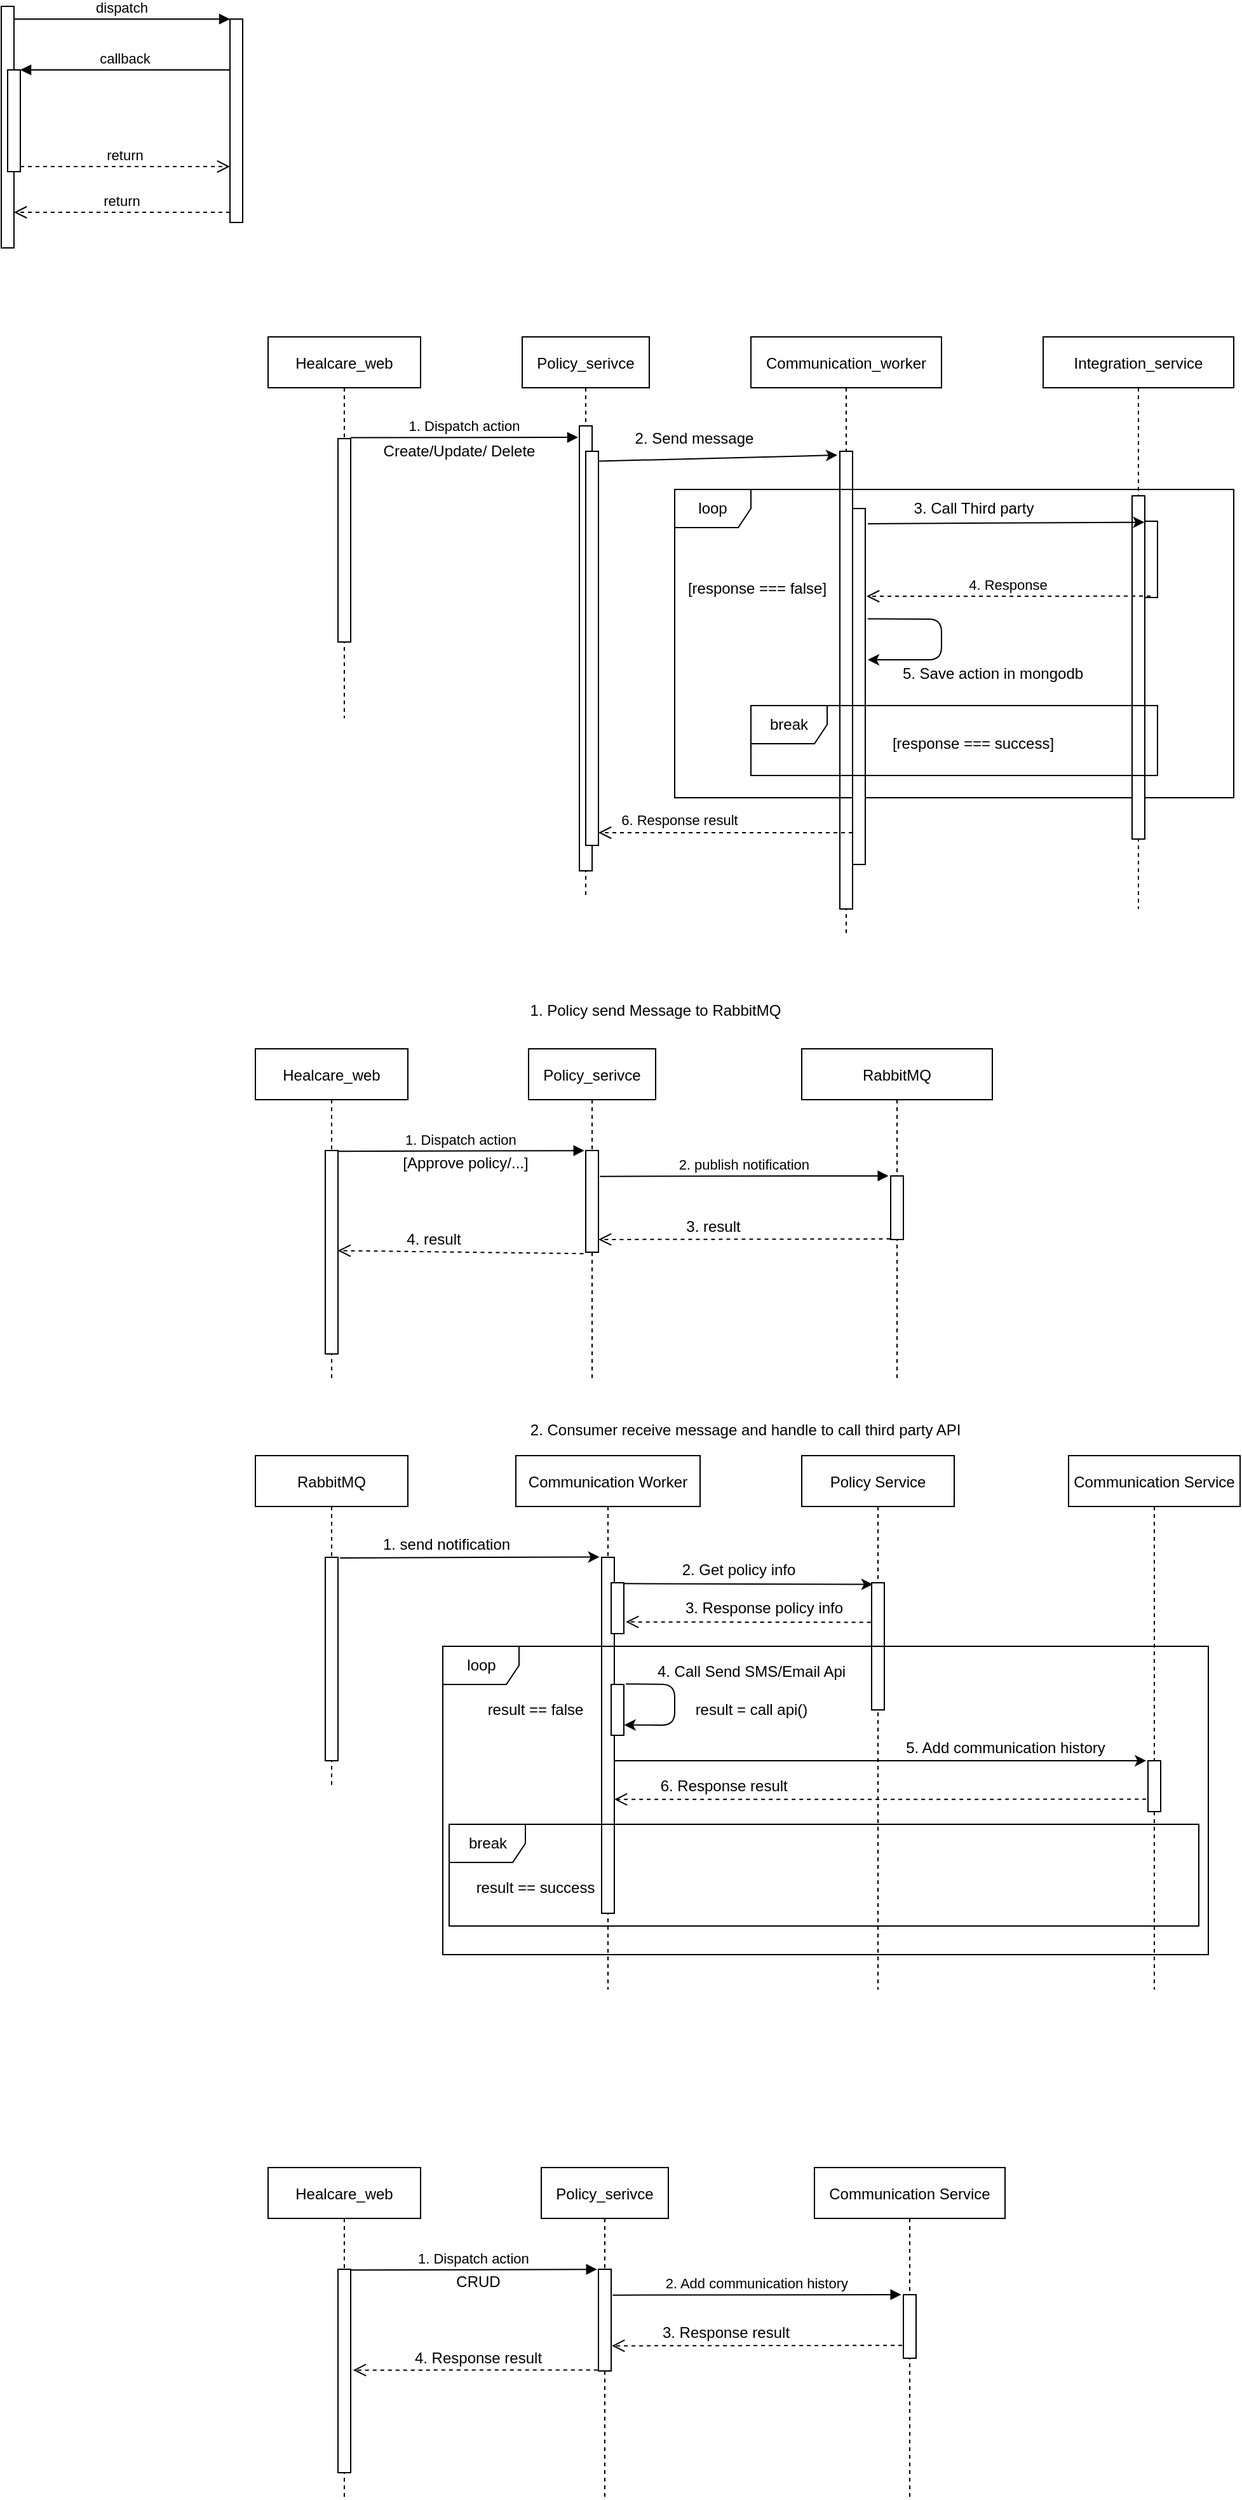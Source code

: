 <mxfile version="14.7.10" type="github">
  <diagram id="kgpKYQtTHZ0yAKxKKP6v" name="Page-1">
    <mxGraphModel dx="1417" dy="1433" grid="1" gridSize="10" guides="1" tooltips="1" connect="1" arrows="1" fold="1" page="1" pageScale="1" pageWidth="850" pageHeight="1100" math="0" shadow="0">
      <root>
        <mxCell id="0" />
        <mxCell id="1" parent="0" />
        <mxCell id="3nuBFxr9cyL0pnOWT2aG-1" value="Policy_serivce" style="shape=umlLifeline;perimeter=lifelinePerimeter;container=1;collapsible=0;recursiveResize=0;rounded=0;shadow=0;strokeWidth=1;" parent="1" vertex="1">
          <mxGeometry x="120" y="80" width="100" height="440" as="geometry" />
        </mxCell>
        <mxCell id="3nuBFxr9cyL0pnOWT2aG-2" value="" style="points=[];perimeter=orthogonalPerimeter;rounded=0;shadow=0;strokeWidth=1;" parent="3nuBFxr9cyL0pnOWT2aG-1" vertex="1">
          <mxGeometry x="45" y="70" width="10" height="350" as="geometry" />
        </mxCell>
        <mxCell id="3nuBFxr9cyL0pnOWT2aG-5" value="Communication_worker" style="shape=umlLifeline;perimeter=lifelinePerimeter;container=1;collapsible=0;recursiveResize=0;rounded=0;shadow=0;strokeWidth=1;" parent="1" vertex="1">
          <mxGeometry x="300" y="80" width="150" height="470" as="geometry" />
        </mxCell>
        <mxCell id="3nuBFxr9cyL0pnOWT2aG-6" value="" style="points=[];perimeter=orthogonalPerimeter;rounded=0;shadow=0;strokeWidth=1;" parent="3nuBFxr9cyL0pnOWT2aG-5" vertex="1">
          <mxGeometry x="70" y="90" width="10" height="360" as="geometry" />
        </mxCell>
        <mxCell id="o4c08-KEGbuTZJm9Iam8-4" value="" style="points=[];perimeter=orthogonalPerimeter;rounded=0;shadow=0;strokeWidth=1;" parent="1" vertex="1">
          <mxGeometry x="-290" y="-180" width="10" height="190" as="geometry" />
        </mxCell>
        <mxCell id="o4c08-KEGbuTZJm9Iam8-5" value="" style="points=[];perimeter=orthogonalPerimeter;rounded=0;shadow=0;strokeWidth=1;" parent="1" vertex="1">
          <mxGeometry x="-285" y="-130" width="10" height="80" as="geometry" />
        </mxCell>
        <mxCell id="o4c08-KEGbuTZJm9Iam8-6" value="" style="points=[];perimeter=orthogonalPerimeter;rounded=0;shadow=0;strokeWidth=1;" parent="1" vertex="1">
          <mxGeometry x="-110" y="-170" width="10" height="160" as="geometry" />
        </mxCell>
        <mxCell id="o4c08-KEGbuTZJm9Iam8-7" value="return" style="verticalAlign=bottom;endArrow=open;dashed=1;endSize=8;exitX=0;exitY=0.95;shadow=0;strokeWidth=1;" parent="1" source="o4c08-KEGbuTZJm9Iam8-6" target="o4c08-KEGbuTZJm9Iam8-4" edge="1">
          <mxGeometry relative="1" as="geometry">
            <mxPoint x="-180" y="-94" as="targetPoint" />
          </mxGeometry>
        </mxCell>
        <mxCell id="o4c08-KEGbuTZJm9Iam8-8" value="dispatch" style="verticalAlign=bottom;endArrow=block;entryX=0;entryY=0;shadow=0;strokeWidth=1;" parent="1" source="o4c08-KEGbuTZJm9Iam8-4" target="o4c08-KEGbuTZJm9Iam8-6" edge="1">
          <mxGeometry relative="1" as="geometry">
            <mxPoint x="-180" y="-170" as="sourcePoint" />
          </mxGeometry>
        </mxCell>
        <mxCell id="o4c08-KEGbuTZJm9Iam8-9" value="callback" style="verticalAlign=bottom;endArrow=block;entryX=1;entryY=0;shadow=0;strokeWidth=1;" parent="1" source="o4c08-KEGbuTZJm9Iam8-6" target="o4c08-KEGbuTZJm9Iam8-5" edge="1">
          <mxGeometry relative="1" as="geometry">
            <mxPoint x="-215" y="-130" as="sourcePoint" />
          </mxGeometry>
        </mxCell>
        <mxCell id="o4c08-KEGbuTZJm9Iam8-10" value="return" style="verticalAlign=bottom;endArrow=open;dashed=1;endSize=8;exitX=1;exitY=0.95;shadow=0;strokeWidth=1;" parent="1" source="o4c08-KEGbuTZJm9Iam8-5" target="o4c08-KEGbuTZJm9Iam8-6" edge="1">
          <mxGeometry relative="1" as="geometry">
            <mxPoint x="-215" y="-73" as="targetPoint" />
          </mxGeometry>
        </mxCell>
        <mxCell id="o4c08-KEGbuTZJm9Iam8-18" value="Healcare_web" style="shape=umlLifeline;perimeter=lifelinePerimeter;container=1;collapsible=0;recursiveResize=0;rounded=0;shadow=0;strokeWidth=1;" parent="1" vertex="1">
          <mxGeometry x="-80" y="80" width="120" height="300" as="geometry" />
        </mxCell>
        <mxCell id="o4c08-KEGbuTZJm9Iam8-19" value="" style="points=[];perimeter=orthogonalPerimeter;rounded=0;shadow=0;strokeWidth=1;" parent="o4c08-KEGbuTZJm9Iam8-18" vertex="1">
          <mxGeometry x="55" y="80" width="10" height="160" as="geometry" />
        </mxCell>
        <mxCell id="o4c08-KEGbuTZJm9Iam8-20" value="1. Dispatch action" style="verticalAlign=bottom;endArrow=block;shadow=0;strokeWidth=1;exitX=1;exitY=-0.005;exitDx=0;exitDy=0;exitPerimeter=0;" parent="1" source="o4c08-KEGbuTZJm9Iam8-19" edge="1">
          <mxGeometry relative="1" as="geometry">
            <mxPoint x="-10" y="160.0" as="sourcePoint" />
            <mxPoint x="164" y="159" as="targetPoint" />
          </mxGeometry>
        </mxCell>
        <mxCell id="o4c08-KEGbuTZJm9Iam8-22" value="Create/Update/ Delete" style="text;html=1;align=center;verticalAlign=middle;resizable=0;points=[];autosize=1;strokeColor=none;" parent="1" vertex="1">
          <mxGeometry x="5" y="160" width="130" height="20" as="geometry" />
        </mxCell>
        <mxCell id="o4c08-KEGbuTZJm9Iam8-24" value="" style="points=[];perimeter=orthogonalPerimeter;rounded=0;shadow=0;strokeWidth=1;" parent="1" vertex="1">
          <mxGeometry x="170" y="170" width="10" height="310" as="geometry" />
        </mxCell>
        <mxCell id="o4c08-KEGbuTZJm9Iam8-25" value="" style="endArrow=classic;html=1;exitX=1.014;exitY=0.025;exitDx=0;exitDy=0;exitPerimeter=0;" parent="1" source="o4c08-KEGbuTZJm9Iam8-24" edge="1">
          <mxGeometry width="50" height="50" relative="1" as="geometry">
            <mxPoint x="220" y="190" as="sourcePoint" />
            <mxPoint x="368" y="173" as="targetPoint" />
          </mxGeometry>
        </mxCell>
        <mxCell id="o4c08-KEGbuTZJm9Iam8-27" value="2. Send message" style="text;html=1;align=center;verticalAlign=middle;resizable=0;points=[];autosize=1;strokeColor=none;" parent="1" vertex="1">
          <mxGeometry x="200" y="150" width="110" height="20" as="geometry" />
        </mxCell>
        <mxCell id="o4c08-KEGbuTZJm9Iam8-31" value="loop" style="shape=umlFrame;whiteSpace=wrap;html=1;" parent="1" vertex="1">
          <mxGeometry x="240" y="200" width="440" height="242.5" as="geometry" />
        </mxCell>
        <mxCell id="o4c08-KEGbuTZJm9Iam8-32" value="" style="verticalAlign=bottom;endArrow=open;dashed=1;endSize=8;shadow=0;strokeWidth=1;" parent="1" source="o4c08-KEGbuTZJm9Iam8-35" edge="1">
          <mxGeometry relative="1" as="geometry">
            <mxPoint x="180" y="470" as="targetPoint" />
            <mxPoint x="369" y="470" as="sourcePoint" />
          </mxGeometry>
        </mxCell>
        <mxCell id="o4c08-KEGbuTZJm9Iam8-33" value="Integration_service" style="shape=umlLifeline;perimeter=lifelinePerimeter;container=1;collapsible=0;recursiveResize=0;rounded=0;shadow=0;strokeWidth=1;" parent="1" vertex="1">
          <mxGeometry x="530" y="80" width="150" height="450" as="geometry" />
        </mxCell>
        <mxCell id="o4c08-KEGbuTZJm9Iam8-34" value="" style="points=[];perimeter=orthogonalPerimeter;rounded=0;shadow=0;strokeWidth=1;" parent="o4c08-KEGbuTZJm9Iam8-33" vertex="1">
          <mxGeometry x="70" y="125" width="10" height="270" as="geometry" />
        </mxCell>
        <mxCell id="o4c08-KEGbuTZJm9Iam8-35" value="" style="points=[];perimeter=orthogonalPerimeter;rounded=0;shadow=0;strokeWidth=1;" parent="1" vertex="1">
          <mxGeometry x="380" y="215" width="10" height="280" as="geometry" />
        </mxCell>
        <mxCell id="o4c08-KEGbuTZJm9Iam8-36" value="" style="endArrow=classic;html=1;entryX=-0.031;entryY=0.013;entryDx=0;entryDy=0;entryPerimeter=0;" parent="1" target="o4c08-KEGbuTZJm9Iam8-37" edge="1">
          <mxGeometry width="50" height="50" relative="1" as="geometry">
            <mxPoint x="392" y="227" as="sourcePoint" />
            <mxPoint x="587.86" y="225.0" as="targetPoint" />
          </mxGeometry>
        </mxCell>
        <mxCell id="o4c08-KEGbuTZJm9Iam8-37" value="" style="points=[];perimeter=orthogonalPerimeter;rounded=0;shadow=0;strokeWidth=1;" parent="1" vertex="1">
          <mxGeometry x="610" y="225" width="10" height="60" as="geometry" />
        </mxCell>
        <mxCell id="o4c08-KEGbuTZJm9Iam8-38" value="3. Call Third party" style="text;html=1;align=center;verticalAlign=middle;resizable=0;points=[];autosize=1;strokeColor=none;" parent="1" vertex="1">
          <mxGeometry x="420" y="205" width="110" height="20" as="geometry" />
        </mxCell>
        <mxCell id="o4c08-KEGbuTZJm9Iam8-39" value="4. Response" style="verticalAlign=bottom;endArrow=open;dashed=1;endSize=8;shadow=0;strokeWidth=1;exitX=0.452;exitY=0.982;exitDx=0;exitDy=0;exitPerimeter=0;" parent="1" source="o4c08-KEGbuTZJm9Iam8-37" edge="1">
          <mxGeometry relative="1" as="geometry">
            <mxPoint x="391" y="284" as="targetPoint" />
            <mxPoint x="598.59" y="274.66" as="sourcePoint" />
          </mxGeometry>
        </mxCell>
        <mxCell id="o4c08-KEGbuTZJm9Iam8-40" value="" style="endArrow=classic;html=1;exitX=1.186;exitY=0.31;exitDx=0;exitDy=0;exitPerimeter=0;" parent="1" source="o4c08-KEGbuTZJm9Iam8-35" edge="1">
          <mxGeometry width="50" height="50" relative="1" as="geometry">
            <mxPoint x="420" y="395" as="sourcePoint" />
            <mxPoint x="392" y="334" as="targetPoint" />
            <Array as="points">
              <mxPoint x="450" y="302" />
              <mxPoint x="450" y="334" />
            </Array>
          </mxGeometry>
        </mxCell>
        <mxCell id="o4c08-KEGbuTZJm9Iam8-41" value="5. Save action in mongodb" style="text;html=1;align=center;verticalAlign=middle;resizable=0;points=[];autosize=1;strokeColor=none;" parent="1" vertex="1">
          <mxGeometry x="410" y="335" width="160" height="20" as="geometry" />
        </mxCell>
        <mxCell id="o4c08-KEGbuTZJm9Iam8-44" value="&lt;span style=&quot;font-size: 11px ; background-color: rgb(255 , 255 , 255)&quot;&gt;6. Response result&amp;nbsp;&lt;/span&gt;" style="text;html=1;align=center;verticalAlign=middle;resizable=0;points=[];autosize=1;strokeColor=none;" parent="1" vertex="1">
          <mxGeometry x="190" y="450" width="110" height="20" as="geometry" />
        </mxCell>
        <mxCell id="o4c08-KEGbuTZJm9Iam8-47" value="break" style="shape=umlFrame;whiteSpace=wrap;html=1;" parent="1" vertex="1">
          <mxGeometry x="300" y="370" width="320" height="55" as="geometry" />
        </mxCell>
        <mxCell id="o4c08-KEGbuTZJm9Iam8-50" value="[response === false]" style="text;html=1;strokeColor=none;fillColor=none;align=center;verticalAlign=middle;whiteSpace=wrap;rounded=0;" parent="1" vertex="1">
          <mxGeometry x="230" y="267.5" width="150" height="20" as="geometry" />
        </mxCell>
        <mxCell id="o4c08-KEGbuTZJm9Iam8-51" value="[response === success]" style="text;html=1;strokeColor=none;fillColor=none;align=center;verticalAlign=middle;whiteSpace=wrap;rounded=0;" parent="1" vertex="1">
          <mxGeometry x="405" y="390" width="140" height="20" as="geometry" />
        </mxCell>
        <mxCell id="hO5qz7p9oijjKZkBR4sG-1" value="Healcare_web" style="shape=umlLifeline;perimeter=lifelinePerimeter;container=1;collapsible=0;recursiveResize=0;rounded=0;shadow=0;strokeWidth=1;" vertex="1" parent="1">
          <mxGeometry x="-90" y="640" width="120" height="260" as="geometry" />
        </mxCell>
        <mxCell id="hO5qz7p9oijjKZkBR4sG-2" value="" style="points=[];perimeter=orthogonalPerimeter;rounded=0;shadow=0;strokeWidth=1;" vertex="1" parent="hO5qz7p9oijjKZkBR4sG-1">
          <mxGeometry x="55" y="80" width="10" height="160" as="geometry" />
        </mxCell>
        <mxCell id="hO5qz7p9oijjKZkBR4sG-3" value="Policy_serivce" style="shape=umlLifeline;perimeter=lifelinePerimeter;container=1;collapsible=0;recursiveResize=0;rounded=0;shadow=0;strokeWidth=1;" vertex="1" parent="1">
          <mxGeometry x="125" y="640" width="100" height="260" as="geometry" />
        </mxCell>
        <mxCell id="hO5qz7p9oijjKZkBR4sG-4" value="" style="points=[];perimeter=orthogonalPerimeter;rounded=0;shadow=0;strokeWidth=1;" vertex="1" parent="hO5qz7p9oijjKZkBR4sG-3">
          <mxGeometry x="45" y="80" width="10" height="80" as="geometry" />
        </mxCell>
        <mxCell id="hO5qz7p9oijjKZkBR4sG-7" value="RabbitMQ" style="shape=umlLifeline;perimeter=lifelinePerimeter;container=1;collapsible=0;recursiveResize=0;rounded=0;shadow=0;strokeWidth=1;" vertex="1" parent="1">
          <mxGeometry x="340" y="640" width="150" height="260" as="geometry" />
        </mxCell>
        <mxCell id="hO5qz7p9oijjKZkBR4sG-8" value="" style="points=[];perimeter=orthogonalPerimeter;rounded=0;shadow=0;strokeWidth=1;" vertex="1" parent="hO5qz7p9oijjKZkBR4sG-7">
          <mxGeometry x="70" y="100" width="10" height="50" as="geometry" />
        </mxCell>
        <mxCell id="hO5qz7p9oijjKZkBR4sG-13" value="1. Policy send Message to RabbitMQ" style="text;html=1;strokeColor=none;fillColor=none;align=center;verticalAlign=middle;whiteSpace=wrap;rounded=0;" vertex="1" parent="1">
          <mxGeometry x="110" y="600" width="230" height="20" as="geometry" />
        </mxCell>
        <mxCell id="hO5qz7p9oijjKZkBR4sG-14" value="2. Consumer receive message and handle to call third party API&amp;nbsp;" style="text;html=1;strokeColor=none;fillColor=none;align=center;verticalAlign=middle;whiteSpace=wrap;rounded=0;" vertex="1" parent="1">
          <mxGeometry x="110" y="930" width="375" height="20" as="geometry" />
        </mxCell>
        <mxCell id="hO5qz7p9oijjKZkBR4sG-15" value="1. Dispatch action" style="verticalAlign=bottom;endArrow=block;shadow=0;strokeWidth=1;exitX=0.971;exitY=0.004;exitDx=0;exitDy=0;exitPerimeter=0;entryX=-0.11;entryY=0.001;entryDx=0;entryDy=0;entryPerimeter=0;" edge="1" parent="1" source="hO5qz7p9oijjKZkBR4sG-2" target="hO5qz7p9oijjKZkBR4sG-4">
          <mxGeometry relative="1" as="geometry">
            <mxPoint x="-19.5" y="720.2" as="sourcePoint" />
            <mxPoint x="159.5" y="720" as="targetPoint" />
          </mxGeometry>
        </mxCell>
        <mxCell id="hO5qz7p9oijjKZkBR4sG-16" value="2. publish notification" style="verticalAlign=bottom;endArrow=block;shadow=0;strokeWidth=1;exitX=1.118;exitY=0.254;exitDx=0;exitDy=0;exitPerimeter=0;entryX=-0.167;entryY=-0.001;entryDx=0;entryDy=0;entryPerimeter=0;" edge="1" parent="1" source="hO5qz7p9oijjKZkBR4sG-4" target="hO5qz7p9oijjKZkBR4sG-8">
          <mxGeometry relative="1" as="geometry">
            <mxPoint x="190.0" y="740.44" as="sourcePoint" />
            <mxPoint x="384.19" y="740.0" as="targetPoint" />
          </mxGeometry>
        </mxCell>
        <mxCell id="hO5qz7p9oijjKZkBR4sG-18" value="" style="verticalAlign=bottom;endArrow=open;dashed=1;endSize=8;shadow=0;strokeWidth=1;exitX=-0.028;exitY=0.991;exitDx=0;exitDy=0;exitPerimeter=0;" edge="1" parent="1" source="hO5qz7p9oijjKZkBR4sG-8">
          <mxGeometry relative="1" as="geometry">
            <mxPoint x="180" y="790" as="targetPoint" />
            <mxPoint x="405" y="789.66" as="sourcePoint" />
          </mxGeometry>
        </mxCell>
        <mxCell id="hO5qz7p9oijjKZkBR4sG-19" value="3. result" style="text;html=1;align=center;verticalAlign=middle;resizable=0;points=[];autosize=1;strokeColor=none;" vertex="1" parent="1">
          <mxGeometry x="240" y="770" width="60" height="20" as="geometry" />
        </mxCell>
        <mxCell id="hO5qz7p9oijjKZkBR4sG-20" value="" style="verticalAlign=bottom;endArrow=open;dashed=1;endSize=8;shadow=0;strokeWidth=1;exitX=-0.176;exitY=1.014;exitDx=0;exitDy=0;exitPerimeter=0;entryX=0.99;entryY=0.492;entryDx=0;entryDy=0;entryPerimeter=0;" edge="1" parent="1" source="hO5qz7p9oijjKZkBR4sG-4" target="hO5qz7p9oijjKZkBR4sG-2">
          <mxGeometry relative="1" as="geometry">
            <mxPoint x="-20" y="800" as="targetPoint" />
            <mxPoint x="159.72" y="799.55" as="sourcePoint" />
          </mxGeometry>
        </mxCell>
        <mxCell id="hO5qz7p9oijjKZkBR4sG-21" value="4. result" style="text;html=1;align=center;verticalAlign=middle;resizable=0;points=[];autosize=1;strokeColor=none;" vertex="1" parent="1">
          <mxGeometry x="20" y="780" width="60" height="20" as="geometry" />
        </mxCell>
        <mxCell id="hO5qz7p9oijjKZkBR4sG-22" value="RabbitMQ" style="shape=umlLifeline;perimeter=lifelinePerimeter;container=1;collapsible=0;recursiveResize=0;rounded=0;shadow=0;strokeWidth=1;" vertex="1" parent="1">
          <mxGeometry x="-90" y="960" width="120" height="260" as="geometry" />
        </mxCell>
        <mxCell id="hO5qz7p9oijjKZkBR4sG-23" value="" style="points=[];perimeter=orthogonalPerimeter;rounded=0;shadow=0;strokeWidth=1;" vertex="1" parent="hO5qz7p9oijjKZkBR4sG-22">
          <mxGeometry x="55" y="80" width="10" height="160" as="geometry" />
        </mxCell>
        <mxCell id="hO5qz7p9oijjKZkBR4sG-24" value="Communication Worker" style="shape=umlLifeline;perimeter=lifelinePerimeter;container=1;collapsible=0;recursiveResize=0;rounded=0;shadow=0;strokeWidth=1;" vertex="1" parent="1">
          <mxGeometry x="115" y="960" width="145" height="420" as="geometry" />
        </mxCell>
        <mxCell id="hO5qz7p9oijjKZkBR4sG-25" value="" style="points=[];perimeter=orthogonalPerimeter;rounded=0;shadow=0;strokeWidth=1;" vertex="1" parent="hO5qz7p9oijjKZkBR4sG-24">
          <mxGeometry x="67.5" y="80" width="10" height="280" as="geometry" />
        </mxCell>
        <mxCell id="hO5qz7p9oijjKZkBR4sG-26" value="Communication Service" style="shape=umlLifeline;perimeter=lifelinePerimeter;container=1;collapsible=0;recursiveResize=0;rounded=0;shadow=0;strokeWidth=1;" vertex="1" parent="1">
          <mxGeometry x="550" y="960" width="135" height="420" as="geometry" />
        </mxCell>
        <mxCell id="hO5qz7p9oijjKZkBR4sG-27" value="" style="points=[];perimeter=orthogonalPerimeter;rounded=0;shadow=0;strokeWidth=1;" vertex="1" parent="hO5qz7p9oijjKZkBR4sG-26">
          <mxGeometry x="62.5" y="240" width="10" height="40" as="geometry" />
        </mxCell>
        <mxCell id="hO5qz7p9oijjKZkBR4sG-28" value="Policy Service" style="shape=umlLifeline;perimeter=lifelinePerimeter;container=1;collapsible=0;recursiveResize=0;rounded=0;shadow=0;strokeWidth=1;" vertex="1" parent="1">
          <mxGeometry x="340" y="960" width="120" height="420" as="geometry" />
        </mxCell>
        <mxCell id="hO5qz7p9oijjKZkBR4sG-29" value="" style="points=[];perimeter=orthogonalPerimeter;rounded=0;shadow=0;strokeWidth=1;" vertex="1" parent="hO5qz7p9oijjKZkBR4sG-28">
          <mxGeometry x="55" y="100" width="10" height="100" as="geometry" />
        </mxCell>
        <mxCell id="hO5qz7p9oijjKZkBR4sG-35" value="" style="group" vertex="1" connectable="0" parent="1">
          <mxGeometry y="1020" width="120" height="20" as="geometry" />
        </mxCell>
        <mxCell id="hO5qz7p9oijjKZkBR4sG-31" value="" style="endArrow=classic;html=1;exitX=1.159;exitY=0.003;exitDx=0;exitDy=0;exitPerimeter=0;entryX=-0.167;entryY=-0.001;entryDx=0;entryDy=0;entryPerimeter=0;" edge="1" parent="hO5qz7p9oijjKZkBR4sG-35" source="hO5qz7p9oijjKZkBR4sG-23" target="hO5qz7p9oijjKZkBR4sG-25">
          <mxGeometry width="50" height="50" relative="1" as="geometry">
            <mxPoint x="270" y="100" as="sourcePoint" />
            <mxPoint x="320" y="50" as="targetPoint" />
          </mxGeometry>
        </mxCell>
        <mxCell id="hO5qz7p9oijjKZkBR4sG-32" value="1. send notification" style="text;html=1;align=center;verticalAlign=middle;resizable=0;points=[];autosize=1;strokeColor=none;" vertex="1" parent="hO5qz7p9oijjKZkBR4sG-35">
          <mxGeometry width="120" height="20" as="geometry" />
        </mxCell>
        <mxCell id="hO5qz7p9oijjKZkBR4sG-39" value="" style="endArrow=classic;html=1;exitX=1.159;exitY=0.003;exitDx=0;exitDy=0;exitPerimeter=0;entryX=0.09;entryY=0.013;entryDx=0;entryDy=0;entryPerimeter=0;" edge="1" parent="1" target="hO5qz7p9oijjKZkBR4sG-29">
          <mxGeometry width="50" height="50" relative="1" as="geometry">
            <mxPoint x="200.0" y="1060.64" as="sourcePoint" />
            <mxPoint x="280" y="1100" as="targetPoint" />
          </mxGeometry>
        </mxCell>
        <mxCell id="hO5qz7p9oijjKZkBR4sG-40" value="" style="points=[];perimeter=orthogonalPerimeter;rounded=0;shadow=0;strokeWidth=1;" vertex="1" parent="1">
          <mxGeometry x="190" y="1060" width="10" height="40" as="geometry" />
        </mxCell>
        <mxCell id="hO5qz7p9oijjKZkBR4sG-41" value="2. Get policy info" style="text;html=1;align=center;verticalAlign=middle;resizable=0;points=[];autosize=1;strokeColor=none;" vertex="1" parent="1">
          <mxGeometry x="240" y="1040" width="100" height="20" as="geometry" />
        </mxCell>
        <mxCell id="hO5qz7p9oijjKZkBR4sG-42" value="" style="verticalAlign=bottom;endArrow=open;dashed=1;endSize=8;shadow=0;strokeWidth=1;exitX=-0.065;exitY=0.311;exitDx=0;exitDy=0;exitPerimeter=0;entryX=1.157;entryY=0.77;entryDx=0;entryDy=0;entryPerimeter=0;" edge="1" parent="1" source="hO5qz7p9oijjKZkBR4sG-29" target="hO5qz7p9oijjKZkBR4sG-40">
          <mxGeometry relative="1" as="geometry">
            <mxPoint x="210" y="1090" as="targetPoint" />
            <mxPoint x="390.0" y="1089.66" as="sourcePoint" />
          </mxGeometry>
        </mxCell>
        <mxCell id="hO5qz7p9oijjKZkBR4sG-43" value="3. Response policy info" style="text;html=1;align=center;verticalAlign=middle;resizable=0;points=[];autosize=1;strokeColor=none;" vertex="1" parent="1">
          <mxGeometry x="240" y="1070" width="140" height="20" as="geometry" />
        </mxCell>
        <mxCell id="hO5qz7p9oijjKZkBR4sG-44" value="" style="points=[];perimeter=orthogonalPerimeter;rounded=0;shadow=0;strokeWidth=1;" vertex="1" parent="1">
          <mxGeometry x="190" y="1140" width="10" height="40" as="geometry" />
        </mxCell>
        <mxCell id="hO5qz7p9oijjKZkBR4sG-45" value="" style="endArrow=classic;html=1;exitX=1.155;exitY=-0.01;exitDx=0;exitDy=0;exitPerimeter=0;entryX=1.034;entryY=0.796;entryDx=0;entryDy=0;entryPerimeter=0;" edge="1" parent="1" source="hO5qz7p9oijjKZkBR4sG-44" target="hO5qz7p9oijjKZkBR4sG-44">
          <mxGeometry width="50" height="50" relative="1" as="geometry">
            <mxPoint x="210.0" y="1140" as="sourcePoint" />
            <mxPoint x="210.14" y="1172.2" as="targetPoint" />
            <Array as="points">
              <mxPoint x="240" y="1140" />
              <mxPoint x="240" y="1172" />
            </Array>
          </mxGeometry>
        </mxCell>
        <mxCell id="hO5qz7p9oijjKZkBR4sG-46" value="4. Call Send SMS/Email Api" style="text;html=1;align=center;verticalAlign=middle;resizable=0;points=[];autosize=1;strokeColor=none;" vertex="1" parent="1">
          <mxGeometry x="220" y="1120" width="160" height="20" as="geometry" />
        </mxCell>
        <mxCell id="hO5qz7p9oijjKZkBR4sG-47" value="" style="endArrow=classic;html=1;exitX=1.159;exitY=0.003;exitDx=0;exitDy=0;exitPerimeter=0;entryX=-0.139;entryY=-0.001;entryDx=0;entryDy=0;entryPerimeter=0;" edge="1" parent="1" target="hO5qz7p9oijjKZkBR4sG-27">
          <mxGeometry width="50" height="50" relative="1" as="geometry">
            <mxPoint x="192.05" y="1200.0" as="sourcePoint" />
            <mxPoint x="387.95" y="1200.66" as="targetPoint" />
          </mxGeometry>
        </mxCell>
        <mxCell id="hO5qz7p9oijjKZkBR4sG-48" value="5. Add communication history" style="text;html=1;align=center;verticalAlign=middle;resizable=0;points=[];autosize=1;strokeColor=none;" vertex="1" parent="1">
          <mxGeometry x="415" y="1180" width="170" height="20" as="geometry" />
        </mxCell>
        <mxCell id="hO5qz7p9oijjKZkBR4sG-49" value="" style="verticalAlign=bottom;endArrow=open;dashed=1;endSize=8;shadow=0;strokeWidth=1;exitX=-0.142;exitY=0.757;exitDx=0;exitDy=0;exitPerimeter=0;entryX=1;entryY=0.68;entryDx=0;entryDy=0;entryPerimeter=0;" edge="1" parent="1" source="hO5qz7p9oijjKZkBR4sG-27" target="hO5qz7p9oijjKZkBR4sG-25">
          <mxGeometry relative="1" as="geometry">
            <mxPoint x="390.0" y="1230.0" as="targetPoint" />
            <mxPoint x="582.78" y="1230.3" as="sourcePoint" />
          </mxGeometry>
        </mxCell>
        <mxCell id="hO5qz7p9oijjKZkBR4sG-51" value="6. Response result&amp;nbsp;" style="text;html=1;align=center;verticalAlign=middle;resizable=0;points=[];autosize=1;strokeColor=none;" vertex="1" parent="1">
          <mxGeometry x="220" y="1210" width="120" height="20" as="geometry" />
        </mxCell>
        <mxCell id="hO5qz7p9oijjKZkBR4sG-52" value="loop" style="shape=umlFrame;whiteSpace=wrap;html=1;" vertex="1" parent="1">
          <mxGeometry x="57.5" y="1110" width="602.5" height="242.5" as="geometry" />
        </mxCell>
        <mxCell id="hO5qz7p9oijjKZkBR4sG-53" value="break" style="shape=umlFrame;whiteSpace=wrap;html=1;" vertex="1" parent="1">
          <mxGeometry x="62.5" y="1250" width="590" height="80" as="geometry" />
        </mxCell>
        <mxCell id="hO5qz7p9oijjKZkBR4sG-55" value="result = call api()" style="text;html=1;align=center;verticalAlign=middle;resizable=0;points=[];autosize=1;strokeColor=none;" vertex="1" parent="1">
          <mxGeometry x="250" y="1150" width="100" height="20" as="geometry" />
        </mxCell>
        <mxCell id="hO5qz7p9oijjKZkBR4sG-56" value="result == false" style="text;html=1;align=center;verticalAlign=middle;resizable=0;points=[];autosize=1;strokeColor=none;" vertex="1" parent="1">
          <mxGeometry x="85" y="1150" width="90" height="20" as="geometry" />
        </mxCell>
        <mxCell id="hO5qz7p9oijjKZkBR4sG-57" value="result == success" style="text;html=1;align=center;verticalAlign=middle;resizable=0;points=[];autosize=1;strokeColor=none;" vertex="1" parent="1">
          <mxGeometry x="75" y="1290" width="110" height="20" as="geometry" />
        </mxCell>
        <mxCell id="hO5qz7p9oijjKZkBR4sG-58" value="Healcare_web" style="shape=umlLifeline;perimeter=lifelinePerimeter;container=1;collapsible=0;recursiveResize=0;rounded=0;shadow=0;strokeWidth=1;" vertex="1" parent="1">
          <mxGeometry x="-80" y="1520" width="120" height="260" as="geometry" />
        </mxCell>
        <mxCell id="hO5qz7p9oijjKZkBR4sG-59" value="" style="points=[];perimeter=orthogonalPerimeter;rounded=0;shadow=0;strokeWidth=1;" vertex="1" parent="hO5qz7p9oijjKZkBR4sG-58">
          <mxGeometry x="55" y="80" width="10" height="160" as="geometry" />
        </mxCell>
        <mxCell id="hO5qz7p9oijjKZkBR4sG-60" value="Policy_serivce" style="shape=umlLifeline;perimeter=lifelinePerimeter;container=1;collapsible=0;recursiveResize=0;rounded=0;shadow=0;strokeWidth=1;" vertex="1" parent="1">
          <mxGeometry x="135" y="1520" width="100" height="260" as="geometry" />
        </mxCell>
        <mxCell id="hO5qz7p9oijjKZkBR4sG-61" value="" style="points=[];perimeter=orthogonalPerimeter;rounded=0;shadow=0;strokeWidth=1;" vertex="1" parent="hO5qz7p9oijjKZkBR4sG-60">
          <mxGeometry x="45" y="80" width="10" height="80" as="geometry" />
        </mxCell>
        <mxCell id="hO5qz7p9oijjKZkBR4sG-62" value="Communication Service" style="shape=umlLifeline;perimeter=lifelinePerimeter;container=1;collapsible=0;recursiveResize=0;rounded=0;shadow=0;strokeWidth=1;" vertex="1" parent="1">
          <mxGeometry x="350" y="1520" width="150" height="260" as="geometry" />
        </mxCell>
        <mxCell id="hO5qz7p9oijjKZkBR4sG-63" value="" style="points=[];perimeter=orthogonalPerimeter;rounded=0;shadow=0;strokeWidth=1;" vertex="1" parent="hO5qz7p9oijjKZkBR4sG-62">
          <mxGeometry x="70" y="100" width="10" height="50" as="geometry" />
        </mxCell>
        <mxCell id="hO5qz7p9oijjKZkBR4sG-64" value="1. Dispatch action" style="verticalAlign=bottom;endArrow=block;shadow=0;strokeWidth=1;exitX=0.971;exitY=0.004;exitDx=0;exitDy=0;exitPerimeter=0;entryX=-0.11;entryY=0.001;entryDx=0;entryDy=0;entryPerimeter=0;" edge="1" parent="1" source="hO5qz7p9oijjKZkBR4sG-59" target="hO5qz7p9oijjKZkBR4sG-61">
          <mxGeometry relative="1" as="geometry">
            <mxPoint x="-9.5" y="1600.2" as="sourcePoint" />
            <mxPoint x="169.5" y="1600" as="targetPoint" />
          </mxGeometry>
        </mxCell>
        <mxCell id="hO5qz7p9oijjKZkBR4sG-65" value="2. Add communication history" style="verticalAlign=bottom;endArrow=block;shadow=0;strokeWidth=1;exitX=1.118;exitY=0.254;exitDx=0;exitDy=0;exitPerimeter=0;entryX=-0.167;entryY=-0.001;entryDx=0;entryDy=0;entryPerimeter=0;" edge="1" parent="1" source="hO5qz7p9oijjKZkBR4sG-61" target="hO5qz7p9oijjKZkBR4sG-63">
          <mxGeometry relative="1" as="geometry">
            <mxPoint x="200.0" y="1620.44" as="sourcePoint" />
            <mxPoint x="394.19" y="1620.0" as="targetPoint" />
          </mxGeometry>
        </mxCell>
        <mxCell id="hO5qz7p9oijjKZkBR4sG-72" value="CRUD" style="text;html=1;align=center;verticalAlign=middle;resizable=0;points=[];autosize=1;strokeColor=none;" vertex="1" parent="1">
          <mxGeometry x="60" y="1600" width="50" height="20" as="geometry" />
        </mxCell>
        <mxCell id="hO5qz7p9oijjKZkBR4sG-73" value="[Approve policy/...]" style="text;html=1;align=center;verticalAlign=middle;resizable=0;points=[];autosize=1;strokeColor=none;" vertex="1" parent="1">
          <mxGeometry x="20" y="720" width="110" height="20" as="geometry" />
        </mxCell>
        <mxCell id="hO5qz7p9oijjKZkBR4sG-74" value="" style="verticalAlign=bottom;endArrow=open;dashed=1;endSize=8;shadow=0;strokeWidth=1;exitX=-0.094;exitY=0.797;exitDx=0;exitDy=0;exitPerimeter=0;entryX=1.055;entryY=0.753;entryDx=0;entryDy=0;entryPerimeter=0;" edge="1" parent="1" source="hO5qz7p9oijjKZkBR4sG-63" target="hO5qz7p9oijjKZkBR4sG-61">
          <mxGeometry relative="1" as="geometry">
            <mxPoint x="200" y="1660" as="targetPoint" />
            <mxPoint x="410" y="1660" as="sourcePoint" />
          </mxGeometry>
        </mxCell>
        <mxCell id="hO5qz7p9oijjKZkBR4sG-75" value="3. Response result" style="text;html=1;align=center;verticalAlign=middle;resizable=0;points=[];autosize=1;strokeColor=none;" vertex="1" parent="1">
          <mxGeometry x="220" y="1640" width="120" height="20" as="geometry" />
        </mxCell>
        <mxCell id="hO5qz7p9oijjKZkBR4sG-76" value="" style="verticalAlign=bottom;endArrow=open;dashed=1;endSize=8;shadow=0;strokeWidth=1;exitX=-0.061;exitY=0.99;exitDx=0;exitDy=0;exitPerimeter=0;entryX=1.2;entryY=0.496;entryDx=0;entryDy=0;entryPerimeter=0;" edge="1" parent="1" source="hO5qz7p9oijjKZkBR4sG-61" target="hO5qz7p9oijjKZkBR4sG-59">
          <mxGeometry relative="1" as="geometry">
            <mxPoint x="-53.51" y="1680.24" as="targetPoint" />
            <mxPoint x="175.0" y="1679.85" as="sourcePoint" />
          </mxGeometry>
        </mxCell>
        <mxCell id="hO5qz7p9oijjKZkBR4sG-77" value="4. Response result" style="text;html=1;align=center;verticalAlign=middle;resizable=0;points=[];autosize=1;strokeColor=none;" vertex="1" parent="1">
          <mxGeometry x="25" y="1660" width="120" height="20" as="geometry" />
        </mxCell>
      </root>
    </mxGraphModel>
  </diagram>
</mxfile>
